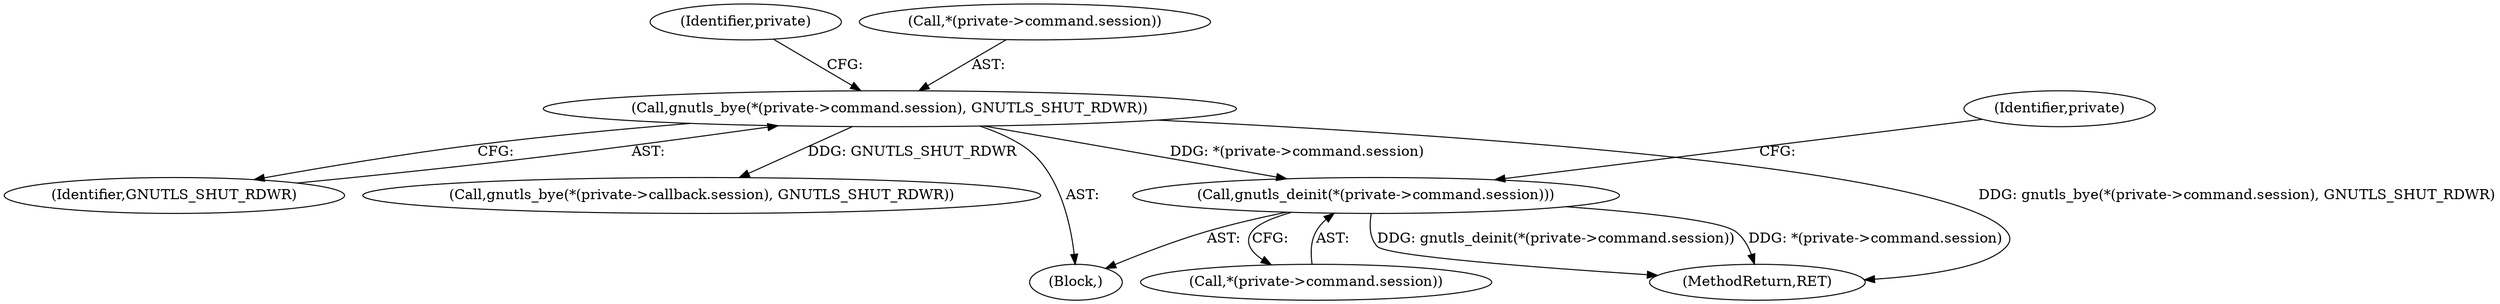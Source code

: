 digraph "1_pacemaker_564f7cc2a51dcd2f28ab12a13394f31be5aa3c93_9@pointer" {
"1000152" [label="(Call,gnutls_deinit(*(private->command.session)))"];
"1000144" [label="(Call,gnutls_bye(*(private->command.session), GNUTLS_SHUT_RDWR))"];
"1000144" [label="(Call,gnutls_bye(*(private->command.session), GNUTLS_SHUT_RDWR))"];
"1000153" [label="(Call,*(private->command.session))"];
"1000143" [label="(Block,)"];
"1000152" [label="(Call,gnutls_deinit(*(private->command.session)))"];
"1000156" [label="(Identifier,private)"];
"1000191" [label="(MethodReturn,RET)"];
"1000162" [label="(Identifier,private)"];
"1000145" [label="(Call,*(private->command.session))"];
"1000151" [label="(Identifier,GNUTLS_SHUT_RDWR)"];
"1000165" [label="(Call,gnutls_bye(*(private->callback.session), GNUTLS_SHUT_RDWR))"];
"1000152" -> "1000143"  [label="AST: "];
"1000152" -> "1000153"  [label="CFG: "];
"1000153" -> "1000152"  [label="AST: "];
"1000162" -> "1000152"  [label="CFG: "];
"1000152" -> "1000191"  [label="DDG: gnutls_deinit(*(private->command.session))"];
"1000152" -> "1000191"  [label="DDG: *(private->command.session)"];
"1000144" -> "1000152"  [label="DDG: *(private->command.session)"];
"1000144" -> "1000143"  [label="AST: "];
"1000144" -> "1000151"  [label="CFG: "];
"1000145" -> "1000144"  [label="AST: "];
"1000151" -> "1000144"  [label="AST: "];
"1000156" -> "1000144"  [label="CFG: "];
"1000144" -> "1000191"  [label="DDG: gnutls_bye(*(private->command.session), GNUTLS_SHUT_RDWR)"];
"1000144" -> "1000165"  [label="DDG: GNUTLS_SHUT_RDWR"];
}

